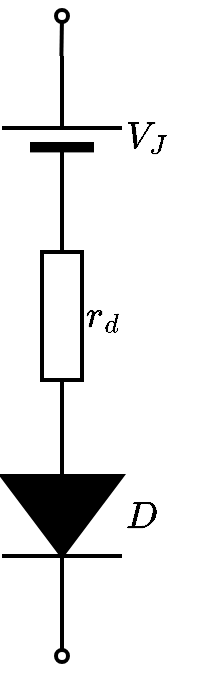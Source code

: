 <mxfile>
    <diagram id="j3M1FNOSfK7x_h4azZ2C" name="ページ1">
        <mxGraphModel dx="203" dy="160" grid="1" gridSize="10" guides="1" tooltips="1" connect="1" arrows="1" fold="1" page="1" pageScale="1" pageWidth="827" pageHeight="1169" math="1" shadow="0">
            <root>
                <mxCell id="0"/>
                <mxCell id="1" parent="0"/>
                <mxCell id="2" value="" style="endArrow=oval;html=1;startArrow=none;startFill=0;endFill=0;strokeWidth=2;" edge="1" parent="1">
                    <mxGeometry width="50" height="50" relative="1" as="geometry">
                        <mxPoint x="359.71" y="120" as="sourcePoint"/>
                        <mxPoint x="360" y="100" as="targetPoint"/>
                        <Array as="points"/>
                    </mxGeometry>
                </mxCell>
                <mxCell id="3" value="&lt;font style=&quot;font-size: 16px&quot;&gt;`r_d`&lt;/font&gt;" style="pointerEvents=1;verticalLabelPosition=middle;shadow=0;dashed=0;align=left;html=1;verticalAlign=middle;shape=mxgraph.electrical.resistors.resistor_1;direction=south;strokeWidth=2;labelPosition=right;" vertex="1" parent="1">
                    <mxGeometry x="350" y="200" width="20" height="100" as="geometry"/>
                </mxCell>
                <mxCell id="4" value="" style="pointerEvents=1;fillColor=strokeColor;verticalLabelPosition=bottom;shadow=0;dashed=0;align=center;html=1;verticalAlign=top;shape=mxgraph.electrical.diodes.diode;direction=east;rotation=90;strokeWidth=2;" vertex="1" parent="1">
                    <mxGeometry x="310" y="320" width="100" height="60" as="geometry"/>
                </mxCell>
                <mxCell id="5" value="" style="endArrow=none;html=1;strokeWidth=2;endFill=0;startArrow=oval;startFill=0;" edge="1" parent="1">
                    <mxGeometry width="50" height="50" relative="1" as="geometry">
                        <mxPoint x="360" y="420" as="sourcePoint"/>
                        <mxPoint x="360" y="400" as="targetPoint"/>
                    </mxGeometry>
                </mxCell>
                <mxCell id="6" value="&lt;font style=&quot;font-size: 16px&quot;&gt;`V_J`&lt;/font&gt;" style="verticalLabelPosition=middle;shadow=0;dashed=0;align=left;fillColor=#000000;html=1;verticalAlign=middle;strokeWidth=2;shape=mxgraph.electrical.miscellaneous.monocell_battery;direction=north;labelPosition=right;" vertex="1" parent="1">
                    <mxGeometry x="330" y="120" width="60" height="80" as="geometry"/>
                </mxCell>
                <mxCell id="8" value="`D`" style="text;html=1;strokeColor=none;fillColor=none;align=center;verticalAlign=middle;whiteSpace=wrap;rounded=0;fontSize=16;" vertex="1" parent="1">
                    <mxGeometry x="370" y="335" width="60" height="30" as="geometry"/>
                </mxCell>
            </root>
        </mxGraphModel>
    </diagram>
</mxfile>